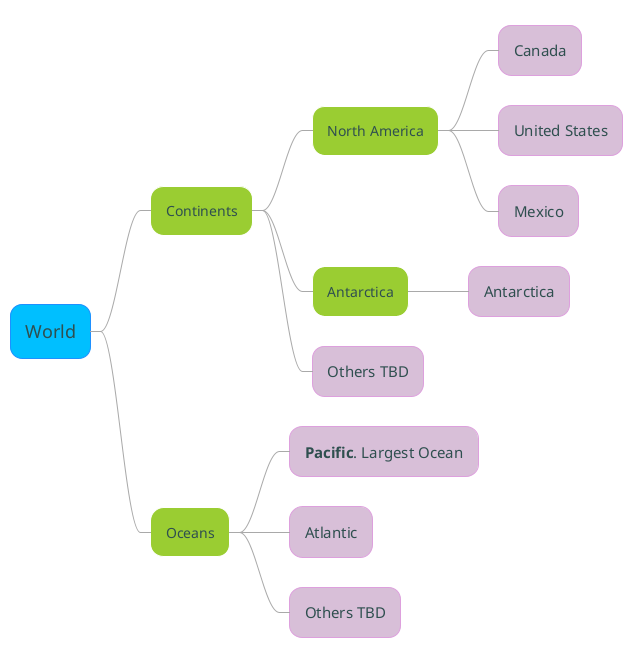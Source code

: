 @startmindmap
skinparam ArrowColor DarkGrey
<style>
mindmapDiagram {
  node {
    Padding 15
    Margin 15
    BackGroundColor YellowGreen
    FontColor DarkSlateGrey
    LineColor white
    LineThickness 1.0
    MaximumWidth 180
  }
  rootNode {
    Padding 15
    Margin 15
    BackGroundColor DeepSkyBlue
    FontColor DarkSlateGrey
    FontSize 18
    LineColor DodgerBlue
    LineThickness 1.0
  }
  leafNode {
    Padding 15
    Margin 15
    BackGroundColor Thistle
    FontColor DarkSlateGrey
    FontSize 15
    LineColor Plum
    LineThickness 1.0
  }
}
</style>
* World
 * Continents
  * North America
   * Canada
   * United States
   * Mexico
  * Antarctica
   * Antarctica
  * Others TBD
 * Oceans
  * **Pacific**. Largest Ocean
  * Atlantic
  * Others TBD

@endmindmap
